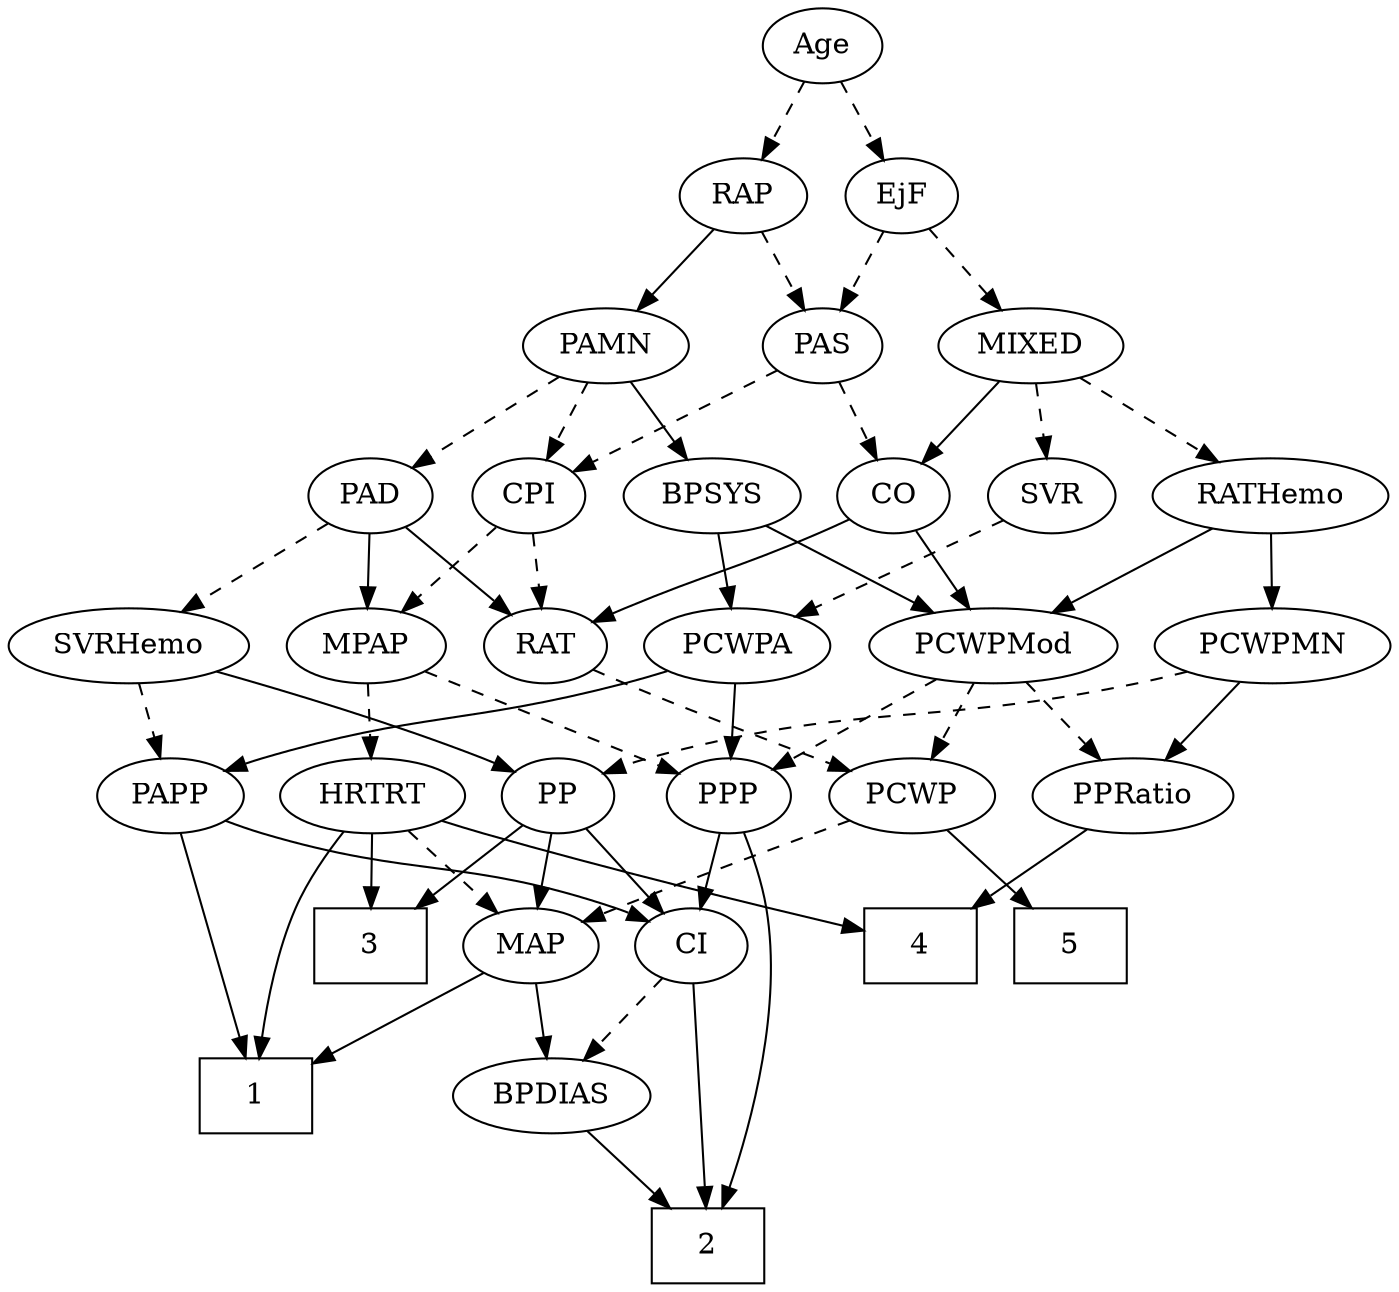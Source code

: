 strict digraph {
	graph [bb="0,0,605.44,612"];
	node [label="\N"];
	1	[height=0.5,
		pos="505.4,90",
		shape=box,
		width=0.75];
	2	[height=0.5,
		pos="290.4,18",
		shape=box,
		width=0.75];
	3	[height=0.5,
		pos="450.4,162",
		shape=box,
		width=0.75];
	4	[height=0.5,
		pos="115.4,162",
		shape=box,
		width=0.75];
	5	[height=0.5,
		pos="188.4,162",
		shape=box,
		width=0.75];
	Age	[height=0.5,
		pos="282.4,594",
		width=0.75];
	EjF	[height=0.5,
		pos="246.4,522",
		width=0.75];
	Age -> EjF	[pos="e,254.7,539.15 274.05,576.76 269.68,568.28 264.25,557.71 259.35,548.2",
		style=dashed];
	RAP	[height=0.5,
		pos="319.4,522",
		width=0.77632];
	Age -> RAP	[pos="e,310.86,539.15 290.98,576.76 295.46,568.28 301.05,557.71 306.08,548.2",
		style=dashed];
	MIXED	[height=0.5,
		pos="180.4,450",
		width=1.1193];
	EjF -> MIXED	[pos="e,195.29,466.8 232.4,506.15 223.63,496.85 212.14,484.67 202.2,474.12",
		style=dashed];
	PAS	[height=0.5,
		pos="283.4,450",
		width=0.75];
	EjF -> PAS	[pos="e,274.86,467.15 254.98,504.76 259.46,496.28 265.05,485.71 270.08,476.2",
		style=dashed];
	RAP -> PAS	[pos="e,291.7,467.15 311.05,504.76 306.68,496.28 301.25,485.71 296.35,476.2",
		style=dashed];
	PAMN	[height=0.5,
		pos="373.4,450",
		width=1.011];
	RAP -> PAMN	[pos="e,361.07,466.98 331.38,505.46 338.27,496.53 347.08,485.11 354.85,475.04",
		style=solid];
	CO	[height=0.5,
		pos="217.4,378",
		width=0.75];
	MIXED -> CO	[pos="e,208.69,395.47 189.16,432.41 193.59,424.04 199.05,413.71 203.99,404.37",
		style=solid];
	RATHemo	[height=0.5,
		pos="49.396,378",
		width=1.3721];
	MIXED -> RATHemo	[pos="e,76.052,393.24 155.45,435.67 135.48,425 107.23,409.9 84.905,397.97",
		style=dashed];
	SVR	[height=0.5,
		pos="144.4,378",
		width=0.77632];
	MIXED -> SVR	[pos="e,152.78,395.31 171.68,432.05 167.42,423.77 162.2,413.62 157.47,404.42",
		style=dashed];
	MPAP	[height=0.5,
		pos="452.4,306",
		width=0.97491];
	PPP	[height=0.5,
		pos="285.4,234",
		width=0.75];
	MPAP -> PPP	[pos="e,307.73,244.36 425.93,293.91 396.47,281.56 348.86,261.6 317.35,248.39",
		style=dashed];
	HRTRT	[height=0.5,
		pos="451.4,234",
		width=1.1013];
	MPAP -> HRTRT	[pos="e,451.64,252.1 452.15,287.7 452.04,279.98 451.91,270.71 451.78,262.11",
		style=dashed];
	BPSYS	[height=0.5,
		pos="300.4,378",
		width=1.0471];
	PCWPMod	[height=0.5,
		pos="173.4,306",
		width=1.4443];
	BPSYS -> PCWPMod	[pos="e,199.81,321.56 276.51,363.83 257.39,353.3 230.31,338.37 208.7,326.46",
		style=solid];
	PCWPA	[height=0.5,
		pos="285.4,306",
		width=1.1555];
	BPSYS -> PCWPA	[pos="e,289.1,324.28 296.76,360.05 295.09,352.26 293.07,342.82 291.2,334.08",
		style=solid];
	PAD	[height=0.5,
		pos="457.4,378",
		width=0.79437];
	PAD -> MPAP	[pos="e,453.62,324.1 456.16,359.7 455.61,351.98 454.95,342.71 454.33,334.11",
		style=solid];
	RAT	[height=0.5,
		pos="372.4,306",
		width=0.75827];
	PAD -> RAT	[pos="e,388.86,320.56 440.6,363.17 428.06,352.85 410.75,338.58 396.7,327.01",
		style=solid];
	SVRHemo	[height=0.5,
		pos="555.4,306",
		width=1.3902];
	PAD -> SVRHemo	[pos="e,533.97,322.3 475.83,363.83 489.9,353.78 509.57,339.73 525.83,328.12",
		style=dashed];
	CO -> RAT	[pos="e,350.75,317.36 238.66,366.82 243.49,364.55 248.61,362.17 253.4,360 290.02,343.41 299.77,340.59 336.4,324 338,323.27 339.64,322.53 \
341.29,321.76",
		style=solid];
	CO -> PCWPMod	[pos="e,183.95,323.8 207.41,361.12 202.11,352.68 195.46,342.1 189.45,332.55",
		style=solid];
	PAS -> CO	[pos="e,231.37,393.82 269.4,434.15 260.39,424.6 248.5,411.99 238.37,401.25",
		style=dashed];
	CPI	[height=0.5,
		pos="383.4,378",
		width=0.75];
	PAS -> CPI	[pos="e,365.34,391.64 301.27,436.49 316.68,425.7 339.14,409.98 356.68,397.7",
		style=dashed];
	PAMN -> BPSYS	[pos="e,316.55,394.49 357.19,433.46 347.46,424.13 334.9,412.09 324.07,401.7",
		style=solid];
	PAMN -> PAD	[pos="e,440.75,392.87 391.21,434.15 403.33,424.05 419.54,410.55 432.88,399.43",
		style=dashed];
	PAMN -> CPI	[pos="e,380.95,396.1 375.87,431.7 376.97,423.98 378.29,414.71 379.52,406.11",
		style=dashed];
	RATHemo -> PCWPMod	[pos="e,147.31,321.73 75.088,362.5 93.42,352.15 118.29,338.11 138.43,326.74",
		style=solid];
	PCWPMN	[height=0.5,
		pos="53.396,306",
		width=1.3902];
	RATHemo -> PCWPMN	[pos="e,52.418,324.1 50.384,359.7 50.825,351.98 51.355,342.71 51.846,334.11",
		style=solid];
	CPI -> MPAP	[pos="e,437.16,322.46 397.69,362.5 407.06,353 419.49,340.38 430.13,329.58",
		style=dashed];
	CPI -> RAT	[pos="e,375.11,324.28 380.73,360.05 379.52,352.35 378.06,343.03 376.7,334.36",
		style=dashed];
	PCWP	[height=0.5,
		pos="205.4,234",
		width=0.97491];
	RAT -> PCWP	[pos="e,232.68,245.52 350.78,294.55 346.07,292.34 341.08,290.05 336.4,288 304.91,274.21 268.65,259.64 242.27,249.27",
		style=dashed];
	SVR -> PCWPA	[pos="e,258.96,320.12 165.81,366.37 188.14,355.28 223.51,337.72 250,324.57",
		style=dashed];
	PCWPMod -> PPP	[pos="e,266.24,246.97 197.42,289.98 215.1,278.94 239.17,263.89 257.66,252.34",
		style=dashed];
	PPRatio	[height=0.5,
		pos="112.4,234",
		width=1.1013];
	PCWPMod -> PPRatio	[pos="e,126.33,250.99 158.94,288.41 151.23,279.57 141.62,268.53 133.13,258.79",
		style=dashed];
	PCWPMod -> PCWP	[pos="e,197.72,251.79 181.14,288.05 184.84,279.97 189.34,270.12 193.46,261.11",
		style=dashed];
	PCWPA -> PPP	[pos="e,285.4,252.1 285.4,287.7 285.4,279.98 285.4,270.71 285.4,262.11",
		style=solid];
	PAPP	[height=0.5,
		pos="542.4,234",
		width=0.88464];
	PCWPA -> PAPP	[pos="e,517.77,245.77 316.52,294.04 323.05,291.91 329.92,289.79 336.4,288 408.34,268.17 429.11,274.08 500.4,252 502.98,251.2 505.63,250.31 \
508.29,249.36",
		style=solid];
	PP	[height=0.5,
		pos="366.4,234",
		width=0.75];
	PCWPMN -> PP	[pos="e,344.24,244.33 90.372,293.67 97.636,291.64 105.23,289.64 112.4,288 204.26,266.92 230.45,276.77 321.4,252 325.77,250.81 330.32,249.36 \
334.77,247.81",
		style=dashed];
	PCWPMN -> PPRatio	[pos="e,98.92,250.99 67.378,288.41 74.832,279.57 84.134,268.53 92.345,258.79",
		style=solid];
	SVRHemo -> PP	[pos="e,387.55,245.45 518.82,293.56 487.56,283.49 441.57,267.98 402.4,252 400.57,251.26 398.71,250.47 396.84,249.65",
		style=solid];
	SVRHemo -> PAPP	[pos="e,545.57,252.1 552.18,287.7 550.75,279.98 549.03,270.71 547.43,262.11",
		style=dashed];
	BPDIAS	[height=0.5,
		pos="360.4,90",
		width=1.1735];
	BPDIAS -> 2	[pos="e,307.69,36.292 344.51,73.116 335.77,64.373 324.73,53.334 314.91,43.51",
		style=solid];
	MAP	[height=0.5,
		pos="374.4,162",
		width=0.84854];
	MAP -> 1	[pos="e,477.93,105.68 396.32,149.28 416.13,138.7 445.66,122.92 469,110.45",
		style=solid];
	MAP -> BPDIAS	[pos="e,363.85,108.28 371.01,144.05 369.46,136.35 367.6,127.03 365.87,118.36",
		style=solid];
	PP -> 3	[pos="e,429.78,180.18 382.59,219.5 393.73,210.23 408.81,197.66 421.92,186.73",
		style=solid];
	PP -> MAP	[pos="e,372.44,180.1 368.37,215.7 369.25,207.98 370.31,198.71 371.3,190.11",
		style=solid];
	CI	[height=0.5,
		pos="298.4,162",
		width=0.75];
	PP -> CI	[pos="e,312.47,177.49 352.31,218.5 342.82,208.73 330.15,195.69 319.48,184.7",
		style=solid];
	PPP -> 2	[pos="e,283.04,36.462 276.33,216.87 271.12,206.65 265.09,192.96 262.4,180 252.66,133.13 267.93,78.098 279.46,46.028",
		style=solid];
	PPP -> CI	[pos="e,295.19,180.28 288.54,216.05 289.97,208.35 291.7,199.03 293.31,190.36",
		style=solid];
	PPRatio -> 4	[pos="e,114.66,180.1 113.14,215.7 113.47,207.98 113.87,198.71 114.23,190.11",
		style=solid];
	PCWP -> 5	[pos="e,192.59,180.28 201.28,216.05 199.39,208.26 197.1,198.82 194.97,190.08",
		style=solid];
	PCWP -> MAP	[pos="e,350.3,173.3 232.12,222.13 258.23,211.48 299.1,194.75 334.4,180 336.57,179.09 338.81,178.15 341.06,177.2",
		style=dashed];
	CI -> 2	[pos="e,291.36,36.189 297.43,143.87 296.07,119.67 293.56,75.211 291.94,46.393",
		style=solid];
	CI -> BPDIAS	[pos="e,345.97,107.29 311.54,146.15 319.59,137.07 330.07,125.24 339.25,114.87",
		style=dashed];
	PAPP -> 1	[pos="e,509.96,108.18 538.01,215.93 533.41,198.01 525.93,169.01 519.4,144 517.2,135.58 514.78,126.42 512.59,118.12",
		style=solid];
	PAPP -> CI	[pos="e,319,173.71 517.78,222.22 512.13,219.98 506.11,217.76 500.4,216 428.25,193.76 405.88,204.27 334.4,180 332.48,179.35 330.53,178.63 \
328.59,177.85",
		style=solid];
	HRTRT -> 1	[pos="e,503.64,108.3 464.46,216.73 471.91,206.68 480.85,193.22 486.4,180 494.68,160.24 499.52,136.44 502.24,118.42",
		style=solid];
	HRTRT -> 3	[pos="e,450.64,180.1 451.15,215.7 451.04,207.98 450.91,198.71 450.78,190.11",
		style=solid];
	HRTRT -> 4	[pos="e,142.54,176.53 422.13,221.83 415.7,219.66 408.87,217.57 402.4,216 293.32,189.48 260.07,211.76 152.4,180 152.29,179.97 152.19,179.94 \
152.09,179.91",
		style=solid];
	HRTRT -> MAP	[pos="e,390.39,177.54 434.31,217.46 423.65,207.78 409.79,195.17 398.08,184.53",
		style=dashed];
}
